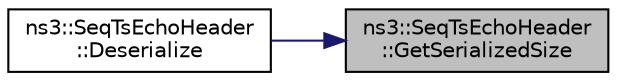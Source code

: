 digraph "ns3::SeqTsEchoHeader::GetSerializedSize"
{
 // LATEX_PDF_SIZE
  edge [fontname="Helvetica",fontsize="10",labelfontname="Helvetica",labelfontsize="10"];
  node [fontname="Helvetica",fontsize="10",shape=record];
  rankdir="RL";
  Node1 [label="ns3::SeqTsEchoHeader\l::GetSerializedSize",height=0.2,width=0.4,color="black", fillcolor="grey75", style="filled", fontcolor="black",tooltip=" "];
  Node1 -> Node2 [dir="back",color="midnightblue",fontsize="10",style="solid",fontname="Helvetica"];
  Node2 [label="ns3::SeqTsEchoHeader\l::Deserialize",height=0.2,width=0.4,color="black", fillcolor="white", style="filled",URL="$classns3_1_1_seq_ts_echo_header.html#adf4b027ce1756735dd1136aa6b06f5ce",tooltip=" "];
}
